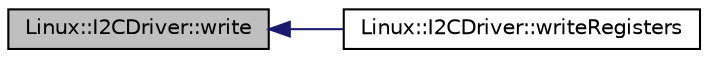 digraph "Linux::I2CDriver::write"
{
 // INTERACTIVE_SVG=YES
  edge [fontname="Helvetica",fontsize="10",labelfontname="Helvetica",labelfontsize="10"];
  node [fontname="Helvetica",fontsize="10",shape=record];
  rankdir="LR";
  Node1 [label="Linux::I2CDriver::write",height=0.2,width=0.4,color="black", fillcolor="grey75", style="filled", fontcolor="black"];
  Node1 -> Node2 [dir="back",color="midnightblue",fontsize="10",style="solid",fontname="Helvetica"];
  Node2 [label="Linux::I2CDriver::writeRegisters",height=0.2,width=0.4,color="black", fillcolor="white", style="filled",URL="$classLinux_1_1I2CDriver.html#a98d5beae9bb403ca0dc9d479f9b0d933"];
}

